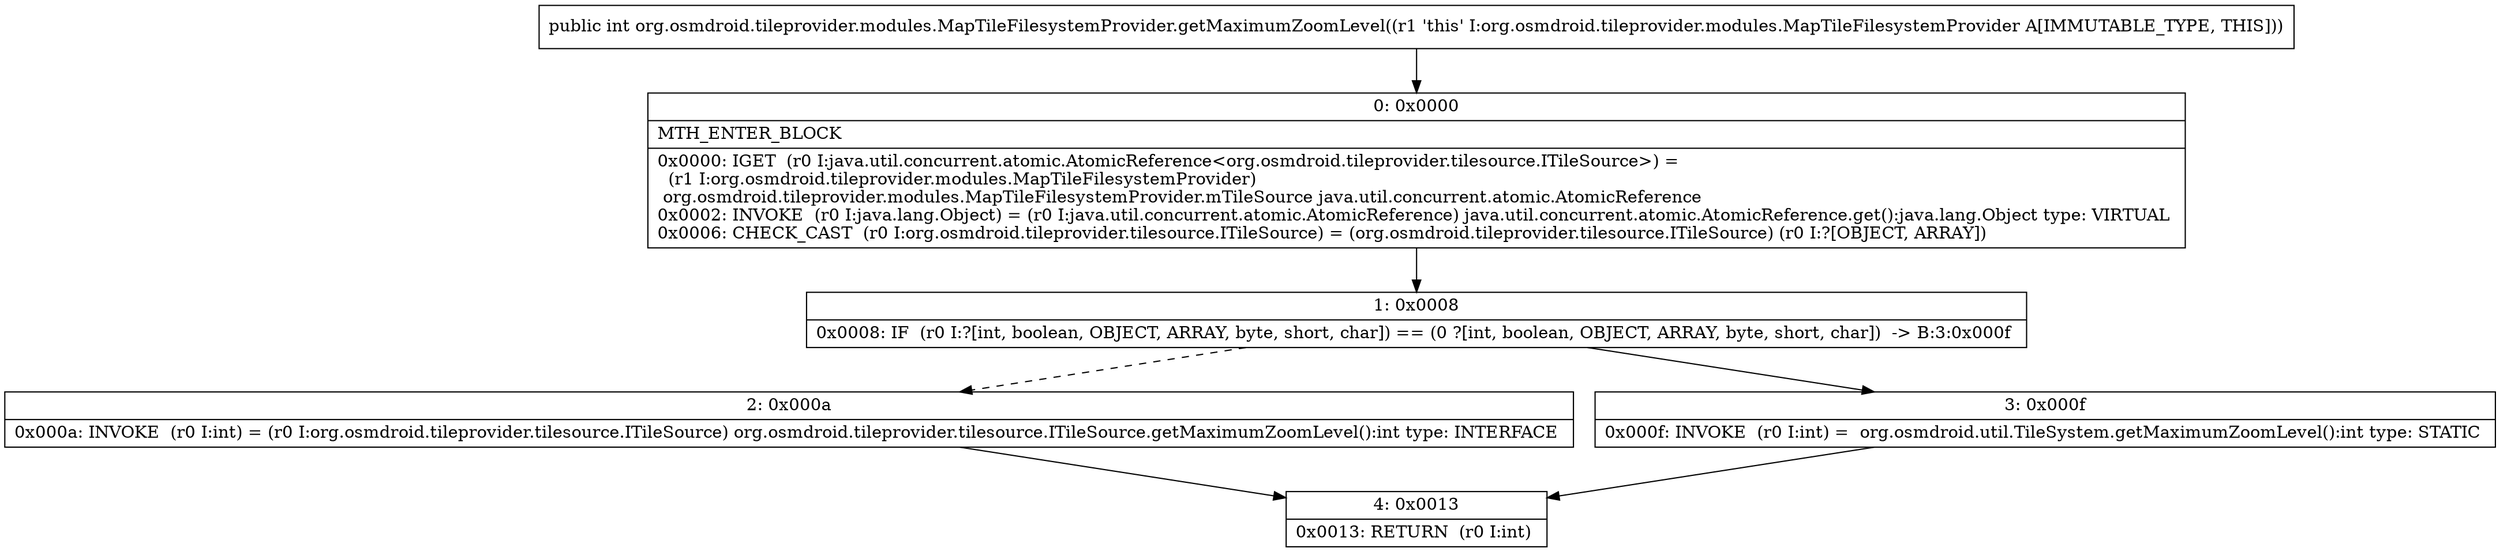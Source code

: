 digraph "CFG fororg.osmdroid.tileprovider.modules.MapTileFilesystemProvider.getMaximumZoomLevel()I" {
Node_0 [shape=record,label="{0\:\ 0x0000|MTH_ENTER_BLOCK\l|0x0000: IGET  (r0 I:java.util.concurrent.atomic.AtomicReference\<org.osmdroid.tileprovider.tilesource.ITileSource\>) = \l  (r1 I:org.osmdroid.tileprovider.modules.MapTileFilesystemProvider)\l org.osmdroid.tileprovider.modules.MapTileFilesystemProvider.mTileSource java.util.concurrent.atomic.AtomicReference \l0x0002: INVOKE  (r0 I:java.lang.Object) = (r0 I:java.util.concurrent.atomic.AtomicReference) java.util.concurrent.atomic.AtomicReference.get():java.lang.Object type: VIRTUAL \l0x0006: CHECK_CAST  (r0 I:org.osmdroid.tileprovider.tilesource.ITileSource) = (org.osmdroid.tileprovider.tilesource.ITileSource) (r0 I:?[OBJECT, ARRAY]) \l}"];
Node_1 [shape=record,label="{1\:\ 0x0008|0x0008: IF  (r0 I:?[int, boolean, OBJECT, ARRAY, byte, short, char]) == (0 ?[int, boolean, OBJECT, ARRAY, byte, short, char])  \-\> B:3:0x000f \l}"];
Node_2 [shape=record,label="{2\:\ 0x000a|0x000a: INVOKE  (r0 I:int) = (r0 I:org.osmdroid.tileprovider.tilesource.ITileSource) org.osmdroid.tileprovider.tilesource.ITileSource.getMaximumZoomLevel():int type: INTERFACE \l}"];
Node_3 [shape=record,label="{3\:\ 0x000f|0x000f: INVOKE  (r0 I:int) =  org.osmdroid.util.TileSystem.getMaximumZoomLevel():int type: STATIC \l}"];
Node_4 [shape=record,label="{4\:\ 0x0013|0x0013: RETURN  (r0 I:int) \l}"];
MethodNode[shape=record,label="{public int org.osmdroid.tileprovider.modules.MapTileFilesystemProvider.getMaximumZoomLevel((r1 'this' I:org.osmdroid.tileprovider.modules.MapTileFilesystemProvider A[IMMUTABLE_TYPE, THIS])) }"];
MethodNode -> Node_0;
Node_0 -> Node_1;
Node_1 -> Node_2[style=dashed];
Node_1 -> Node_3;
Node_2 -> Node_4;
Node_3 -> Node_4;
}

